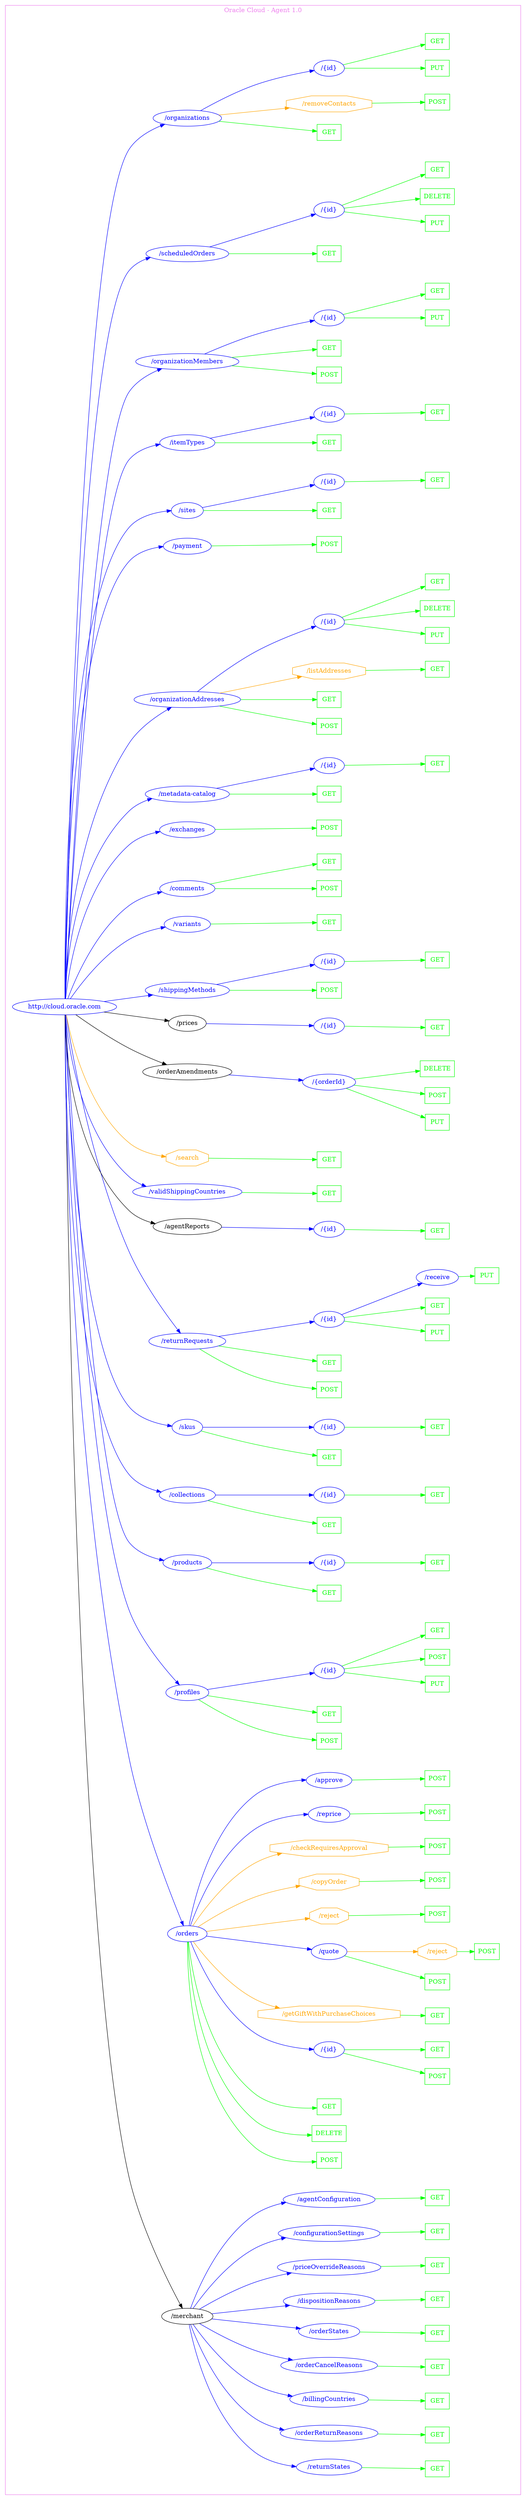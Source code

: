 digraph Cloud_Computing_REST_API {
rankdir="LR";
subgraph cluster_0 {
label="Oracle Cloud - Agent 1.0"
color=violet
fontcolor=violet
subgraph cluster_1 {
label=""
color=white
fontcolor=white
node1 [label="http://cloud.oracle.com", shape="ellipse", color="blue", fontcolor="blue"]
node1 -> node2 [color="black", fontcolor="black"]
subgraph cluster_2 {
label=""
color=white
fontcolor=white
node2 [label="/merchant", shape="ellipse", color="black", fontcolor="black"]
node2 -> node3 [color="blue", fontcolor="blue"]
subgraph cluster_3 {
label=""
color=white
fontcolor=white
node3 [label="/returnStates", shape="ellipse", color="blue", fontcolor="blue"]
node3 -> node4 [color="green", fontcolor="green"]
subgraph cluster_4 {
label=""
color=white
fontcolor=white
node4 [label="GET", shape="box", color="green", fontcolor="green"]
}
}
node2 -> node5 [color="blue", fontcolor="blue"]
subgraph cluster_5 {
label=""
color=white
fontcolor=white
node5 [label="/orderReturnReasons", shape="ellipse", color="blue", fontcolor="blue"]
node5 -> node6 [color="green", fontcolor="green"]
subgraph cluster_6 {
label=""
color=white
fontcolor=white
node6 [label="GET", shape="box", color="green", fontcolor="green"]
}
}
node2 -> node7 [color="blue", fontcolor="blue"]
subgraph cluster_7 {
label=""
color=white
fontcolor=white
node7 [label="/billingCountries", shape="ellipse", color="blue", fontcolor="blue"]
node7 -> node8 [color="green", fontcolor="green"]
subgraph cluster_8 {
label=""
color=white
fontcolor=white
node8 [label="GET", shape="box", color="green", fontcolor="green"]
}
}
node2 -> node9 [color="blue", fontcolor="blue"]
subgraph cluster_9 {
label=""
color=white
fontcolor=white
node9 [label="/orderCancelReasons", shape="ellipse", color="blue", fontcolor="blue"]
node9 -> node10 [color="green", fontcolor="green"]
subgraph cluster_10 {
label=""
color=white
fontcolor=white
node10 [label="GET", shape="box", color="green", fontcolor="green"]
}
}
node2 -> node11 [color="blue", fontcolor="blue"]
subgraph cluster_11 {
label=""
color=white
fontcolor=white
node11 [label="/orderStates", shape="ellipse", color="blue", fontcolor="blue"]
node11 -> node12 [color="green", fontcolor="green"]
subgraph cluster_12 {
label=""
color=white
fontcolor=white
node12 [label="GET", shape="box", color="green", fontcolor="green"]
}
}
node2 -> node13 [color="blue", fontcolor="blue"]
subgraph cluster_13 {
label=""
color=white
fontcolor=white
node13 [label="/dispositionReasons", shape="ellipse", color="blue", fontcolor="blue"]
node13 -> node14 [color="green", fontcolor="green"]
subgraph cluster_14 {
label=""
color=white
fontcolor=white
node14 [label="GET", shape="box", color="green", fontcolor="green"]
}
}
node2 -> node15 [color="blue", fontcolor="blue"]
subgraph cluster_15 {
label=""
color=white
fontcolor=white
node15 [label="/priceOverrideReasons", shape="ellipse", color="blue", fontcolor="blue"]
node15 -> node16 [color="green", fontcolor="green"]
subgraph cluster_16 {
label=""
color=white
fontcolor=white
node16 [label="GET", shape="box", color="green", fontcolor="green"]
}
}
node2 -> node17 [color="blue", fontcolor="blue"]
subgraph cluster_17 {
label=""
color=white
fontcolor=white
node17 [label="/configurationSettings", shape="ellipse", color="blue", fontcolor="blue"]
node17 -> node18 [color="green", fontcolor="green"]
subgraph cluster_18 {
label=""
color=white
fontcolor=white
node18 [label="GET", shape="box", color="green", fontcolor="green"]
}
}
node2 -> node19 [color="blue", fontcolor="blue"]
subgraph cluster_19 {
label=""
color=white
fontcolor=white
node19 [label="/agentConfiguration", shape="ellipse", color="blue", fontcolor="blue"]
node19 -> node20 [color="green", fontcolor="green"]
subgraph cluster_20 {
label=""
color=white
fontcolor=white
node20 [label="GET", shape="box", color="green", fontcolor="green"]
}
}
}
node1 -> node21 [color="blue", fontcolor="blue"]
subgraph cluster_21 {
label=""
color=white
fontcolor=white
node21 [label="/orders", shape="ellipse", color="blue", fontcolor="blue"]
node21 -> node22 [color="green", fontcolor="green"]
subgraph cluster_22 {
label=""
color=white
fontcolor=white
node22 [label="POST", shape="box", color="green", fontcolor="green"]
}
node21 -> node23 [color="green", fontcolor="green"]
subgraph cluster_23 {
label=""
color=white
fontcolor=white
node23 [label="DELETE", shape="box", color="green", fontcolor="green"]
}
node21 -> node24 [color="green", fontcolor="green"]
subgraph cluster_24 {
label=""
color=white
fontcolor=white
node24 [label="GET", shape="box", color="green", fontcolor="green"]
}
node21 -> node25 [color="blue", fontcolor="blue"]
subgraph cluster_25 {
label=""
color=white
fontcolor=white
node25 [label="/{id}", shape="ellipse", color="blue", fontcolor="blue"]
node25 -> node26 [color="green", fontcolor="green"]
subgraph cluster_26 {
label=""
color=white
fontcolor=white
node26 [label="POST", shape="box", color="green", fontcolor="green"]
}
node25 -> node27 [color="green", fontcolor="green"]
subgraph cluster_27 {
label=""
color=white
fontcolor=white
node27 [label="GET", shape="box", color="green", fontcolor="green"]
}
}
node21 -> node28 [color="orange", fontcolor="orange"]
subgraph cluster_28 {
label=""
color=white
fontcolor=white
node28 [label="/getGiftWithPurchaseChoices", shape="octagon", color="orange", fontcolor="orange"]
node28 -> node29 [color="green", fontcolor="green"]
subgraph cluster_29 {
label=""
color=white
fontcolor=white
node29 [label="GET", shape="box", color="green", fontcolor="green"]
}
}
node21 -> node30 [color="blue", fontcolor="blue"]
subgraph cluster_30 {
label=""
color=white
fontcolor=white
node30 [label="/quote", shape="ellipse", color="blue", fontcolor="blue"]
node30 -> node31 [color="green", fontcolor="green"]
subgraph cluster_31 {
label=""
color=white
fontcolor=white
node31 [label="POST", shape="box", color="green", fontcolor="green"]
}
node30 -> node32 [color="orange", fontcolor="orange"]
subgraph cluster_32 {
label=""
color=white
fontcolor=white
node32 [label="/reject", shape="octagon", color="orange", fontcolor="orange"]
node32 -> node33 [color="green", fontcolor="green"]
subgraph cluster_33 {
label=""
color=white
fontcolor=white
node33 [label="POST", shape="box", color="green", fontcolor="green"]
}
}
}
node21 -> node34 [color="orange", fontcolor="orange"]
subgraph cluster_34 {
label=""
color=white
fontcolor=white
node34 [label="/reject", shape="octagon", color="orange", fontcolor="orange"]
node34 -> node35 [color="green", fontcolor="green"]
subgraph cluster_35 {
label=""
color=white
fontcolor=white
node35 [label="POST", shape="box", color="green", fontcolor="green"]
}
}
node21 -> node36 [color="orange", fontcolor="orange"]
subgraph cluster_36 {
label=""
color=white
fontcolor=white
node36 [label="/copyOrder", shape="octagon", color="orange", fontcolor="orange"]
node36 -> node37 [color="green", fontcolor="green"]
subgraph cluster_37 {
label=""
color=white
fontcolor=white
node37 [label="POST", shape="box", color="green", fontcolor="green"]
}
}
node21 -> node38 [color="orange", fontcolor="orange"]
subgraph cluster_38 {
label=""
color=white
fontcolor=white
node38 [label="/checkRequiresApproval", shape="octagon", color="orange", fontcolor="orange"]
node38 -> node39 [color="green", fontcolor="green"]
subgraph cluster_39 {
label=""
color=white
fontcolor=white
node39 [label="POST", shape="box", color="green", fontcolor="green"]
}
}
node21 -> node40 [color="blue", fontcolor="blue"]
subgraph cluster_40 {
label=""
color=white
fontcolor=white
node40 [label="/reprice", shape="ellipse", color="blue", fontcolor="blue"]
node40 -> node41 [color="green", fontcolor="green"]
subgraph cluster_41 {
label=""
color=white
fontcolor=white
node41 [label="POST", shape="box", color="green", fontcolor="green"]
}
}
node21 -> node42 [color="blue", fontcolor="blue"]
subgraph cluster_42 {
label=""
color=white
fontcolor=white
node42 [label="/approve", shape="ellipse", color="blue", fontcolor="blue"]
node42 -> node43 [color="green", fontcolor="green"]
subgraph cluster_43 {
label=""
color=white
fontcolor=white
node43 [label="POST", shape="box", color="green", fontcolor="green"]
}
}
}
node1 -> node44 [color="blue", fontcolor="blue"]
subgraph cluster_44 {
label=""
color=white
fontcolor=white
node44 [label="/profiles", shape="ellipse", color="blue", fontcolor="blue"]
node44 -> node45 [color="green", fontcolor="green"]
subgraph cluster_45 {
label=""
color=white
fontcolor=white
node45 [label="POST", shape="box", color="green", fontcolor="green"]
}
node44 -> node46 [color="green", fontcolor="green"]
subgraph cluster_46 {
label=""
color=white
fontcolor=white
node46 [label="GET", shape="box", color="green", fontcolor="green"]
}
node44 -> node47 [color="blue", fontcolor="blue"]
subgraph cluster_47 {
label=""
color=white
fontcolor=white
node47 [label="/{id}", shape="ellipse", color="blue", fontcolor="blue"]
node47 -> node48 [color="green", fontcolor="green"]
subgraph cluster_48 {
label=""
color=white
fontcolor=white
node48 [label="PUT", shape="box", color="green", fontcolor="green"]
}
node47 -> node49 [color="green", fontcolor="green"]
subgraph cluster_49 {
label=""
color=white
fontcolor=white
node49 [label="POST", shape="box", color="green", fontcolor="green"]
}
node47 -> node50 [color="green", fontcolor="green"]
subgraph cluster_50 {
label=""
color=white
fontcolor=white
node50 [label="GET", shape="box", color="green", fontcolor="green"]
}
}
}
node1 -> node51 [color="blue", fontcolor="blue"]
subgraph cluster_51 {
label=""
color=white
fontcolor=white
node51 [label="/products", shape="ellipse", color="blue", fontcolor="blue"]
node51 -> node52 [color="green", fontcolor="green"]
subgraph cluster_52 {
label=""
color=white
fontcolor=white
node52 [label="GET", shape="box", color="green", fontcolor="green"]
}
node51 -> node53 [color="blue", fontcolor="blue"]
subgraph cluster_53 {
label=""
color=white
fontcolor=white
node53 [label="/{id}", shape="ellipse", color="blue", fontcolor="blue"]
node53 -> node54 [color="green", fontcolor="green"]
subgraph cluster_54 {
label=""
color=white
fontcolor=white
node54 [label="GET", shape="box", color="green", fontcolor="green"]
}
}
}
node1 -> node55 [color="blue", fontcolor="blue"]
subgraph cluster_55 {
label=""
color=white
fontcolor=white
node55 [label="/collections", shape="ellipse", color="blue", fontcolor="blue"]
node55 -> node56 [color="green", fontcolor="green"]
subgraph cluster_56 {
label=""
color=white
fontcolor=white
node56 [label="GET", shape="box", color="green", fontcolor="green"]
}
node55 -> node57 [color="blue", fontcolor="blue"]
subgraph cluster_57 {
label=""
color=white
fontcolor=white
node57 [label="/{id}", shape="ellipse", color="blue", fontcolor="blue"]
node57 -> node58 [color="green", fontcolor="green"]
subgraph cluster_58 {
label=""
color=white
fontcolor=white
node58 [label="GET", shape="box", color="green", fontcolor="green"]
}
}
}
node1 -> node59 [color="blue", fontcolor="blue"]
subgraph cluster_59 {
label=""
color=white
fontcolor=white
node59 [label="/skus", shape="ellipse", color="blue", fontcolor="blue"]
node59 -> node60 [color="green", fontcolor="green"]
subgraph cluster_60 {
label=""
color=white
fontcolor=white
node60 [label="GET", shape="box", color="green", fontcolor="green"]
}
node59 -> node61 [color="blue", fontcolor="blue"]
subgraph cluster_61 {
label=""
color=white
fontcolor=white
node61 [label="/{id}", shape="ellipse", color="blue", fontcolor="blue"]
node61 -> node62 [color="green", fontcolor="green"]
subgraph cluster_62 {
label=""
color=white
fontcolor=white
node62 [label="GET", shape="box", color="green", fontcolor="green"]
}
}
}
node1 -> node63 [color="blue", fontcolor="blue"]
subgraph cluster_63 {
label=""
color=white
fontcolor=white
node63 [label="/returnRequests", shape="ellipse", color="blue", fontcolor="blue"]
node63 -> node64 [color="green", fontcolor="green"]
subgraph cluster_64 {
label=""
color=white
fontcolor=white
node64 [label="POST", shape="box", color="green", fontcolor="green"]
}
node63 -> node65 [color="green", fontcolor="green"]
subgraph cluster_65 {
label=""
color=white
fontcolor=white
node65 [label="GET", shape="box", color="green", fontcolor="green"]
}
node63 -> node66 [color="blue", fontcolor="blue"]
subgraph cluster_66 {
label=""
color=white
fontcolor=white
node66 [label="/{id}", shape="ellipse", color="blue", fontcolor="blue"]
node66 -> node67 [color="green", fontcolor="green"]
subgraph cluster_67 {
label=""
color=white
fontcolor=white
node67 [label="PUT", shape="box", color="green", fontcolor="green"]
}
node66 -> node68 [color="green", fontcolor="green"]
subgraph cluster_68 {
label=""
color=white
fontcolor=white
node68 [label="GET", shape="box", color="green", fontcolor="green"]
}
node66 -> node69 [color="blue", fontcolor="blue"]
subgraph cluster_69 {
label=""
color=white
fontcolor=white
node69 [label="/receive", shape="ellipse", color="blue", fontcolor="blue"]
node69 -> node70 [color="green", fontcolor="green"]
subgraph cluster_70 {
label=""
color=white
fontcolor=white
node70 [label="PUT", shape="box", color="green", fontcolor="green"]
}
}
}
}
node1 -> node71 [color="black", fontcolor="black"]
subgraph cluster_71 {
label=""
color=white
fontcolor=white
node71 [label="/agentReports", shape="ellipse", color="black", fontcolor="black"]
node71 -> node72 [color="blue", fontcolor="blue"]
subgraph cluster_72 {
label=""
color=white
fontcolor=white
node72 [label="/{id}", shape="ellipse", color="blue", fontcolor="blue"]
node72 -> node73 [color="green", fontcolor="green"]
subgraph cluster_73 {
label=""
color=white
fontcolor=white
node73 [label="GET", shape="box", color="green", fontcolor="green"]
}
}
}
node1 -> node74 [color="blue", fontcolor="blue"]
subgraph cluster_74 {
label=""
color=white
fontcolor=white
node74 [label="/validShippingCountries", shape="ellipse", color="blue", fontcolor="blue"]
node74 -> node75 [color="green", fontcolor="green"]
subgraph cluster_75 {
label=""
color=white
fontcolor=white
node75 [label="GET", shape="box", color="green", fontcolor="green"]
}
}
node1 -> node76 [color="orange", fontcolor="orange"]
subgraph cluster_76 {
label=""
color=white
fontcolor=white
node76 [label="/search", shape="octagon", color="orange", fontcolor="orange"]
node76 -> node77 [color="green", fontcolor="green"]
subgraph cluster_77 {
label=""
color=white
fontcolor=white
node77 [label="GET", shape="box", color="green", fontcolor="green"]
}
}
node1 -> node78 [color="black", fontcolor="black"]
subgraph cluster_78 {
label=""
color=white
fontcolor=white
node78 [label="/orderAmendments", shape="ellipse", color="black", fontcolor="black"]
node78 -> node79 [color="blue", fontcolor="blue"]
subgraph cluster_79 {
label=""
color=white
fontcolor=white
node79 [label="/{orderId}", shape="ellipse", color="blue", fontcolor="blue"]
node79 -> node80 [color="green", fontcolor="green"]
subgraph cluster_80 {
label=""
color=white
fontcolor=white
node80 [label="PUT", shape="box", color="green", fontcolor="green"]
}
node79 -> node81 [color="green", fontcolor="green"]
subgraph cluster_81 {
label=""
color=white
fontcolor=white
node81 [label="POST", shape="box", color="green", fontcolor="green"]
}
node79 -> node82 [color="green", fontcolor="green"]
subgraph cluster_82 {
label=""
color=white
fontcolor=white
node82 [label="DELETE", shape="box", color="green", fontcolor="green"]
}
}
}
node1 -> node83 [color="black", fontcolor="black"]
subgraph cluster_83 {
label=""
color=white
fontcolor=white
node83 [label="/prices", shape="ellipse", color="black", fontcolor="black"]
node83 -> node84 [color="blue", fontcolor="blue"]
subgraph cluster_84 {
label=""
color=white
fontcolor=white
node84 [label="/{id}", shape="ellipse", color="blue", fontcolor="blue"]
node84 -> node85 [color="green", fontcolor="green"]
subgraph cluster_85 {
label=""
color=white
fontcolor=white
node85 [label="GET", shape="box", color="green", fontcolor="green"]
}
}
}
node1 -> node86 [color="blue", fontcolor="blue"]
subgraph cluster_86 {
label=""
color=white
fontcolor=white
node86 [label="/shippingMethods", shape="ellipse", color="blue", fontcolor="blue"]
node86 -> node87 [color="green", fontcolor="green"]
subgraph cluster_87 {
label=""
color=white
fontcolor=white
node87 [label="POST", shape="box", color="green", fontcolor="green"]
}
node86 -> node88 [color="blue", fontcolor="blue"]
subgraph cluster_88 {
label=""
color=white
fontcolor=white
node88 [label="/{id}", shape="ellipse", color="blue", fontcolor="blue"]
node88 -> node89 [color="green", fontcolor="green"]
subgraph cluster_89 {
label=""
color=white
fontcolor=white
node89 [label="GET", shape="box", color="green", fontcolor="green"]
}
}
}
node1 -> node90 [color="blue", fontcolor="blue"]
subgraph cluster_90 {
label=""
color=white
fontcolor=white
node90 [label="/variants", shape="ellipse", color="blue", fontcolor="blue"]
node90 -> node91 [color="green", fontcolor="green"]
subgraph cluster_91 {
label=""
color=white
fontcolor=white
node91 [label="GET", shape="box", color="green", fontcolor="green"]
}
}
node1 -> node92 [color="blue", fontcolor="blue"]
subgraph cluster_92 {
label=""
color=white
fontcolor=white
node92 [label="/comments", shape="ellipse", color="blue", fontcolor="blue"]
node92 -> node93 [color="green", fontcolor="green"]
subgraph cluster_93 {
label=""
color=white
fontcolor=white
node93 [label="POST", shape="box", color="green", fontcolor="green"]
}
node92 -> node94 [color="green", fontcolor="green"]
subgraph cluster_94 {
label=""
color=white
fontcolor=white
node94 [label="GET", shape="box", color="green", fontcolor="green"]
}
}
node1 -> node95 [color="blue", fontcolor="blue"]
subgraph cluster_95 {
label=""
color=white
fontcolor=white
node95 [label="/exchanges", shape="ellipse", color="blue", fontcolor="blue"]
node95 -> node96 [color="green", fontcolor="green"]
subgraph cluster_96 {
label=""
color=white
fontcolor=white
node96 [label="POST", shape="box", color="green", fontcolor="green"]
}
}
node1 -> node97 [color="blue", fontcolor="blue"]
subgraph cluster_97 {
label=""
color=white
fontcolor=white
node97 [label="/metadata-catalog", shape="ellipse", color="blue", fontcolor="blue"]
node97 -> node98 [color="green", fontcolor="green"]
subgraph cluster_98 {
label=""
color=white
fontcolor=white
node98 [label="GET", shape="box", color="green", fontcolor="green"]
}
node97 -> node99 [color="blue", fontcolor="blue"]
subgraph cluster_99 {
label=""
color=white
fontcolor=white
node99 [label="/{id}", shape="ellipse", color="blue", fontcolor="blue"]
node99 -> node100 [color="green", fontcolor="green"]
subgraph cluster_100 {
label=""
color=white
fontcolor=white
node100 [label="GET", shape="box", color="green", fontcolor="green"]
}
}
}
node1 -> node101 [color="blue", fontcolor="blue"]
subgraph cluster_101 {
label=""
color=white
fontcolor=white
node101 [label="/organizationAddresses", shape="ellipse", color="blue", fontcolor="blue"]
node101 -> node102 [color="green", fontcolor="green"]
subgraph cluster_102 {
label=""
color=white
fontcolor=white
node102 [label="POST", shape="box", color="green", fontcolor="green"]
}
node101 -> node103 [color="green", fontcolor="green"]
subgraph cluster_103 {
label=""
color=white
fontcolor=white
node103 [label="GET", shape="box", color="green", fontcolor="green"]
}
node101 -> node104 [color="orange", fontcolor="orange"]
subgraph cluster_104 {
label=""
color=white
fontcolor=white
node104 [label="/listAddresses", shape="octagon", color="orange", fontcolor="orange"]
node104 -> node105 [color="green", fontcolor="green"]
subgraph cluster_105 {
label=""
color=white
fontcolor=white
node105 [label="GET", shape="box", color="green", fontcolor="green"]
}
}
node101 -> node106 [color="blue", fontcolor="blue"]
subgraph cluster_106 {
label=""
color=white
fontcolor=white
node106 [label="/{id}", shape="ellipse", color="blue", fontcolor="blue"]
node106 -> node107 [color="green", fontcolor="green"]
subgraph cluster_107 {
label=""
color=white
fontcolor=white
node107 [label="PUT", shape="box", color="green", fontcolor="green"]
}
node106 -> node108 [color="green", fontcolor="green"]
subgraph cluster_108 {
label=""
color=white
fontcolor=white
node108 [label="DELETE", shape="box", color="green", fontcolor="green"]
}
node106 -> node109 [color="green", fontcolor="green"]
subgraph cluster_109 {
label=""
color=white
fontcolor=white
node109 [label="GET", shape="box", color="green", fontcolor="green"]
}
}
}
node1 -> node110 [color="blue", fontcolor="blue"]
subgraph cluster_110 {
label=""
color=white
fontcolor=white
node110 [label="/payment", shape="ellipse", color="blue", fontcolor="blue"]
node110 -> node111 [color="green", fontcolor="green"]
subgraph cluster_111 {
label=""
color=white
fontcolor=white
node111 [label="POST", shape="box", color="green", fontcolor="green"]
}
}
node1 -> node112 [color="blue", fontcolor="blue"]
subgraph cluster_112 {
label=""
color=white
fontcolor=white
node112 [label="/sites", shape="ellipse", color="blue", fontcolor="blue"]
node112 -> node113 [color="green", fontcolor="green"]
subgraph cluster_113 {
label=""
color=white
fontcolor=white
node113 [label="GET", shape="box", color="green", fontcolor="green"]
}
node112 -> node114 [color="blue", fontcolor="blue"]
subgraph cluster_114 {
label=""
color=white
fontcolor=white
node114 [label="/{id}", shape="ellipse", color="blue", fontcolor="blue"]
node114 -> node115 [color="green", fontcolor="green"]
subgraph cluster_115 {
label=""
color=white
fontcolor=white
node115 [label="GET", shape="box", color="green", fontcolor="green"]
}
}
}
node1 -> node116 [color="blue", fontcolor="blue"]
subgraph cluster_116 {
label=""
color=white
fontcolor=white
node116 [label="/itemTypes", shape="ellipse", color="blue", fontcolor="blue"]
node116 -> node117 [color="green", fontcolor="green"]
subgraph cluster_117 {
label=""
color=white
fontcolor=white
node117 [label="GET", shape="box", color="green", fontcolor="green"]
}
node116 -> node118 [color="blue", fontcolor="blue"]
subgraph cluster_118 {
label=""
color=white
fontcolor=white
node118 [label="/{id}", shape="ellipse", color="blue", fontcolor="blue"]
node118 -> node119 [color="green", fontcolor="green"]
subgraph cluster_119 {
label=""
color=white
fontcolor=white
node119 [label="GET", shape="box", color="green", fontcolor="green"]
}
}
}
node1 -> node120 [color="blue", fontcolor="blue"]
subgraph cluster_120 {
label=""
color=white
fontcolor=white
node120 [label="/organizationMembers", shape="ellipse", color="blue", fontcolor="blue"]
node120 -> node121 [color="green", fontcolor="green"]
subgraph cluster_121 {
label=""
color=white
fontcolor=white
node121 [label="POST", shape="box", color="green", fontcolor="green"]
}
node120 -> node122 [color="green", fontcolor="green"]
subgraph cluster_122 {
label=""
color=white
fontcolor=white
node122 [label="GET", shape="box", color="green", fontcolor="green"]
}
node120 -> node123 [color="blue", fontcolor="blue"]
subgraph cluster_123 {
label=""
color=white
fontcolor=white
node123 [label="/{id}", shape="ellipse", color="blue", fontcolor="blue"]
node123 -> node124 [color="green", fontcolor="green"]
subgraph cluster_124 {
label=""
color=white
fontcolor=white
node124 [label="PUT", shape="box", color="green", fontcolor="green"]
}
node123 -> node125 [color="green", fontcolor="green"]
subgraph cluster_125 {
label=""
color=white
fontcolor=white
node125 [label="GET", shape="box", color="green", fontcolor="green"]
}
}
}
node1 -> node126 [color="blue", fontcolor="blue"]
subgraph cluster_126 {
label=""
color=white
fontcolor=white
node126 [label="/scheduledOrders", shape="ellipse", color="blue", fontcolor="blue"]
node126 -> node127 [color="green", fontcolor="green"]
subgraph cluster_127 {
label=""
color=white
fontcolor=white
node127 [label="GET", shape="box", color="green", fontcolor="green"]
}
node126 -> node128 [color="blue", fontcolor="blue"]
subgraph cluster_128 {
label=""
color=white
fontcolor=white
node128 [label="/{id}", shape="ellipse", color="blue", fontcolor="blue"]
node128 -> node129 [color="green", fontcolor="green"]
subgraph cluster_129 {
label=""
color=white
fontcolor=white
node129 [label="PUT", shape="box", color="green", fontcolor="green"]
}
node128 -> node130 [color="green", fontcolor="green"]
subgraph cluster_130 {
label=""
color=white
fontcolor=white
node130 [label="DELETE", shape="box", color="green", fontcolor="green"]
}
node128 -> node131 [color="green", fontcolor="green"]
subgraph cluster_131 {
label=""
color=white
fontcolor=white
node131 [label="GET", shape="box", color="green", fontcolor="green"]
}
}
}
node1 -> node132 [color="blue", fontcolor="blue"]
subgraph cluster_132 {
label=""
color=white
fontcolor=white
node132 [label="/organizations", shape="ellipse", color="blue", fontcolor="blue"]
node132 -> node133 [color="green", fontcolor="green"]
subgraph cluster_133 {
label=""
color=white
fontcolor=white
node133 [label="GET", shape="box", color="green", fontcolor="green"]
}
node132 -> node134 [color="orange", fontcolor="orange"]
subgraph cluster_134 {
label=""
color=white
fontcolor=white
node134 [label="/removeContacts", shape="octagon", color="orange", fontcolor="orange"]
node134 -> node135 [color="green", fontcolor="green"]
subgraph cluster_135 {
label=""
color=white
fontcolor=white
node135 [label="POST", shape="box", color="green", fontcolor="green"]
}
}
node132 -> node136 [color="blue", fontcolor="blue"]
subgraph cluster_136 {
label=""
color=white
fontcolor=white
node136 [label="/{id}", shape="ellipse", color="blue", fontcolor="blue"]
node136 -> node137 [color="green", fontcolor="green"]
subgraph cluster_137 {
label=""
color=white
fontcolor=white
node137 [label="PUT", shape="box", color="green", fontcolor="green"]
}
node136 -> node138 [color="green", fontcolor="green"]
subgraph cluster_138 {
label=""
color=white
fontcolor=white
node138 [label="GET", shape="box", color="green", fontcolor="green"]
}
}
}
}
}
}

